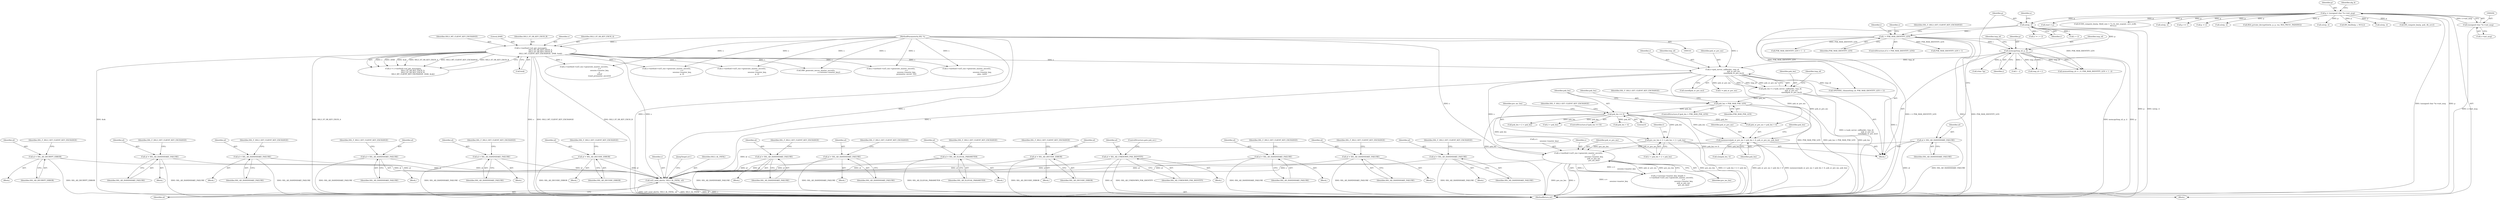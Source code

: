 digraph "0_openssl_3c66a669dfc7b3792f7af0758ea26fe8502ce70c@API" {
"1002138" [label="(Call,ssl3_send_alert(s, SSL3_AL_FATAL, al))"];
"1001616" [label="(Call,s->psk_server_callback(s, tmp_id,\n                                         psk_or_pre_ms,\n                                         sizeof(psk_or_pre_ms)))"];
"1000186" [label="(Call,s->method->ssl_get_message(s,\n                                   SSL3_ST_SR_KEY_EXCH_A,\n                                   SSL3_ST_SR_KEY_EXCH_B,\n                                   SSL3_MT_CLIENT_KEY_EXCHANGE, 2048, &ok))"];
"1000142" [label="(MethodParameterIn,SSL *s)"];
"1001600" [label="(Call,memcpy(tmp_id, p, i))"];
"1001566" [label="(Call,n2s(p, i))"];
"1000201" [label="(Call,p = (unsigned char *)s->init_msg)"];
"1000203" [label="(Call,(unsigned char *)s->init_msg)"];
"1001581" [label="(Call,i > PSK_MAX_IDENTITY_LEN)"];
"1001773" [label="(Call,s->method->ssl3_enc->generate_master_secret(s,\n                                                        s->\n                                                        session->master_key,\n                                                        psk_or_pre_ms,\n                                                        pre_ms_len))"];
"1001661" [label="(Call,memmove(psk_or_pre_ms + psk_len + 4, psk_or_pre_ms, psk_len))"];
"1001638" [label="(Call,psk_len == 0)"];
"1001628" [label="(Call,psk_len > PSK_MAX_PSK_LEN)"];
"1001614" [label="(Call,psk_len = s->psk_server_callback(s, tmp_id,\n                                         psk_or_pre_ms,\n                                         sizeof(psk_or_pre_ms)))"];
"1001649" [label="(Call,pre_ms_len = 2 + psk_len + 2 + psk_len)"];
"1000368" [label="(Call,al = SSL_AD_DECRYPT_ERROR)"];
"1000708" [label="(Call,al = SSL_AD_HANDSHAKE_FAILURE)"];
"1000659" [label="(Call,al = SSL_AD_HANDSHAKE_FAILURE)"];
"1000264" [label="(Call,al = SSL_AD_HANDSHAKE_FAILURE)"];
"1002128" [label="(Call,al = SSL_AD_HANDSHAKE_FAILURE)"];
"1001563" [label="(Call,al = SSL_AD_HANDSHAKE_FAILURE)"];
"1001815" [label="(Call,al = SSL_AD_DECODE_ERROR)"];
"1001380" [label="(Call,al = SSL_AD_HANDSHAKE_FAILURE)"];
"1000633" [label="(Call,al = SSL_AD_HANDSHAKE_FAILURE)"];
"1001861" [label="(Call,al = SSL_AD_ILLEGAL_PARAMETER)"];
"1000348" [label="(Call,al = SSL_AD_DECODE_ERROR)"];
"1001645" [label="(Call,al = SSL_AD_UNKNOWN_PSK_IDENTITY)"];
"1000303" [label="(Call,al = SSL_AD_HANDSHAKE_FAILURE)"];
"1001355" [label="(Call,al = SSL_AD_HANDSHAKE_FAILURE)"];
"1000542" [label="(Call,al = SSL_AD_HANDSHAKE_FAILURE)"];
"1001669" [label="(Call,s2n(psk_len, t))"];
"1002056" [label="(Call,start = p)"];
"1001566" [label="(Call,n2s(p, i))"];
"1000541" [label="(Block,)"];
"1001379" [label="(Block,)"];
"1001775" [label="(Call,s->\n                                                        session->master_key)"];
"1001355" [label="(Call,al = SSL_AD_HANDSHAKE_FAILURE)"];
"1001817" [label="(Identifier,SSL_AD_DECODE_ERROR)"];
"1001381" [label="(Identifier,al)"];
"1000494" [label="(Call,s->method->ssl3_enc->generate_master_secret(s,\n                                                        s->\n                                                        session->master_key,\n                                                        p,\n                                                        sizeof\n                                                        (rand_premaster_secret)))"];
"1000660" [label="(Identifier,al)"];
"1000347" [label="(Block,)"];
"1001544" [label="(Block,)"];
"1000659" [label="(Call,al = SSL_AD_HANDSHAKE_FAILURE)"];
"1000266" [label="(Identifier,SSL_AD_HANDSHAKE_FAILURE)"];
"1001816" [label="(Identifier,al)"];
"1001571" [label="(Identifier,n)"];
"1001475" [label="(Call,ECDH_compute_key(p, (field_size + 7) / 8, clnt_ecpoint, srvr_ecdh,\n                             NULL))"];
"1001862" [label="(Identifier,al)"];
"1001615" [label="(Identifier,psk_len)"];
"1000348" [label="(Call,al = SSL_AD_DECODE_ERROR)"];
"1001601" [label="(Identifier,tmp_id)"];
"1001661" [label="(Call,memmove(psk_or_pre_ms + psk_len + 4, psk_or_pre_ms, psk_len))"];
"1001640" [label="(Literal,0)"];
"1000544" [label="(Identifier,SSL_AD_HANDSHAKE_FAILURE)"];
"1002129" [label="(Identifier,al)"];
"1000543" [label="(Identifier,al)"];
"1002140" [label="(Identifier,SSL3_AL_FATAL)"];
"1001570" [label="(Call,n != i + 2)"];
"1000709" [label="(Identifier,al)"];
"1001647" [label="(Identifier,SSL_AD_UNKNOWN_PSK_IDENTITY)"];
"1001645" [label="(Call,al = SSL_AD_UNKNOWN_PSK_IDENTITY)"];
"1001616" [label="(Call,s->psk_server_callback(s, tmp_id,\n                                         psk_or_pre_ms,\n                                         sizeof(psk_or_pre_ms)))"];
"1001670" [label="(Identifier,psk_len)"];
"1000661" [label="(Identifier,SSL_AD_HANDSHAKE_FAILURE)"];
"1001767" [label="(Call,s->session->master_key_length =\n            s->method->ssl3_enc->generate_master_secret(s,\n                                                        s->\n                                                        session->master_key,\n                                                        psk_or_pre_ms,\n                                                        pre_ms_len))"];
"1001614" [label="(Call,psk_len = s->psk_server_callback(s, tmp_id,\n                                         psk_or_pre_ms,\n                                         sizeof(psk_or_pre_ms)))"];
"1000188" [label="(Identifier,SSL3_ST_SR_KEY_EXCH_A)"];
"1001582" [label="(Identifier,i)"];
"1001354" [label="(Block,)"];
"1001628" [label="(Call,psk_len > PSK_MAX_PSK_LEN)"];
"1000370" [label="(Identifier,SSL_AD_DECRYPT_ERROR)"];
"1001653" [label="(Call,psk_len + 2 + psk_len)"];
"1002132" [label="(Identifier,SSL_F_SSL3_GET_CLIENT_KEY_EXCHANGE)"];
"1000305" [label="(Identifier,SSL_AD_HANDSHAKE_FAILURE)"];
"1001563" [label="(Call,al = SSL_AD_HANDSHAKE_FAILURE)"];
"1001655" [label="(Call,2 + psk_len)"];
"1001622" [label="(Call,OPENSSL_cleanse(tmp_id, PSK_MAX_IDENTITY_LEN + 1))"];
"1001624" [label="(Call,PSK_MAX_IDENTITY_LEN + 1)"];
"1001629" [label="(Identifier,psk_len)"];
"1001620" [label="(Call,sizeof(psk_or_pre_ms))"];
"1001819" [label="(Identifier,SSL_F_SSL3_GET_CLIENT_KEY_EXCHANGE)"];
"1001606" [label="(Identifier,tmp_id)"];
"1000635" [label="(Identifier,SSL_AD_HANDSHAKE_FAILURE)"];
"1000303" [label="(Call,al = SSL_AD_HANDSHAKE_FAILURE)"];
"1001568" [label="(Identifier,i)"];
"1001774" [label="(Identifier,s)"];
"1000712" [label="(Identifier,SSL_F_SSL3_GET_CLIENT_KEY_EXCHANGE)"];
"1000205" [label="(Call,s->init_msg)"];
"1001638" [label="(Call,psk_len == 0)"];
"1000203" [label="(Call,(unsigned char *)s->init_msg)"];
"1002130" [label="(Identifier,SSL_AD_HANDSHAKE_FAILURE)"];
"1000352" [label="(Identifier,SSL_F_SSL3_GET_CLIENT_KEY_EXCHANGE)"];
"1001600" [label="(Call,memcpy(tmp_id, p, i))"];
"1001581" [label="(Call,i > PSK_MAX_IDENTITY_LEN)"];
"1000634" [label="(Identifier,al)"];
"1001668" [label="(Identifier,psk_len)"];
"1002128" [label="(Call,al = SSL_AD_HANDSHAKE_FAILURE)"];
"1000264" [label="(Call,al = SSL_AD_HANDSHAKE_FAILURE)"];
"1000190" [label="(Identifier,SSL3_MT_CLIENT_KEY_EXCHANGE)"];
"1001815" [label="(Call,al = SSL_AD_DECODE_ERROR)"];
"1001572" [label="(Call,i + 2)"];
"1000633" [label="(Call,al = SSL_AD_HANDSHAKE_FAILURE)"];
"1000788" [label="(Call,s->method->ssl3_enc->generate_master_secret(s,\n                                                        s->\n                                                        session->master_key,\n                                                        p, i))"];
"1000710" [label="(Identifier,SSL_AD_HANDSHAKE_FAILURE)"];
"1000202" [label="(Identifier,p)"];
"1000304" [label="(Identifier,al)"];
"1000143" [label="(Block,)"];
"1000302" [label="(Block,)"];
"1001618" [label="(Identifier,tmp_id)"];
"1001382" [label="(Identifier,SSL_AD_HANDSHAKE_FAILURE)"];
"1001863" [label="(Identifier,SSL_AD_ILLEGAL_PARAMETER)"];
"1001567" [label="(Identifier,p)"];
"1001525" [label="(Call,s->method->ssl3_enc->generate_master_secret(s,\n                                                        s->\n                                                        session->master_key,\n                                                        p, i))"];
"1001633" [label="(Identifier,SSL_F_SSL3_GET_CLIENT_KEY_EXCHANGE)"];
"1000184" [label="(Call,n = s->method->ssl_get_message(s,\n                                   SSL3_ST_SR_KEY_EXCH_A,\n                                   SSL3_ST_SR_KEY_EXCH_B,\n                                   SSL3_MT_CLIENT_KEY_EXCHANGE, 2048, &ok))"];
"1001380" [label="(Call,al = SSL_AD_HANDSHAKE_FAILURE)"];
"1001649" [label="(Call,pre_ms_len = 2 + psk_len + 2 + psk_len)"];
"1000367" [label="(Block,)"];
"1001780" [label="(Identifier,psk_or_pre_ms)"];
"1000708" [label="(Call,al = SSL_AD_HANDSHAKE_FAILURE)"];
"1000268" [label="(Identifier,SSL_F_SSL3_GET_CLIENT_KEY_EXCHANGE)"];
"1000532" [label="(Call,n2s(p, i))"];
"1000191" [label="(Literal,2048)"];
"1002139" [label="(Identifier,s)"];
"1001643" [label="(Identifier,SSL_F_SSL3_GET_CLIENT_KEY_EXCHANGE)"];
"1001814" [label="(Block,)"];
"1001865" [label="(Identifier,SSL_F_SSL3_GET_CLIENT_KEY_EXCHANGE)"];
"1001641" [label="(Block,)"];
"1001646" [label="(Identifier,al)"];
"1001423" [label="(Call,p += 1)"];
"1000575" [label="(Call,p -= 2)"];
"1002083" [label="(Call,s->method->ssl3_enc->generate_master_secret(s,\n                                                        s->\n                                                        session->master_key,\n                                                        premaster_secret, 32))"];
"1000307" [label="(Identifier,SSL_F_SSL3_GET_CLIENT_KEY_EXCHANGE)"];
"1002138" [label="(Call,ssl3_send_alert(s, SSL3_AL_FATAL, al))"];
"1000847" [label="(Call,n2s(p, i))"];
"1001619" [label="(Identifier,psk_or_pre_ms)"];
"1000658" [label="(Block,)"];
"1001648" [label="(ControlStructure,goto psk_err;)"];
"1001609" [label="(Call,PSK_MAX_IDENTITY_LEN + 1 - i)"];
"1000192" [label="(Call,&ok)"];
"1000542" [label="(Call,al = SSL_AD_HANDSHAKE_FAILURE)"];
"1001565" [label="(Identifier,SSL_AD_HANDSHAKE_FAILURE)"];
"1000632" [label="(Block,)"];
"1000385" [label="(Call,RSA_private_decrypt((int)n, p, p, rsa, RSA_PKCS1_PADDING))"];
"1001627" [label="(ControlStructure,if (psk_len > PSK_MAX_PSK_LEN))"];
"1000546" [label="(Identifier,SSL_F_SSL3_GET_CLIENT_KEY_EXCHANGE)"];
"1002163" [label="(MethodReturn,int)"];
"1001658" [label="(Call,t = psk_or_pre_ms)"];
"1002142" [label="(JumpTarget,err:)"];
"1001592" [label="(Identifier,s)"];
"1000186" [label="(Call,s->method->ssl_get_message(s,\n                                   SSL3_ST_SR_KEY_EXCH_A,\n                                   SSL3_ST_SR_KEY_EXCH_B,\n                                   SSL3_MT_CLIENT_KEY_EXCHANGE, 2048, &ok))"];
"1001915" [label="(Call,SRP_generate_server_master_secret(s,\n                                               s->session->master_key))"];
"1002141" [label="(Identifier,al)"];
"1001384" [label="(Identifier,SSL_F_SSL3_GET_CLIENT_KEY_EXCHANGE)"];
"1000330" [label="(Call,n2s(p, i))"];
"1001194" [label="(Call,s->method->ssl3_enc->generate_master_secret(s,\n                                                        s->\n                                                        session->master_key,\n                                                        pms, outl))"];
"1000368" [label="(Call,al = SSL_AD_DECRYPT_ERROR)"];
"1001602" [label="(Identifier,p)"];
"1001604" [label="(Call,memset(tmp_id + i, 0, PSK_MAX_IDENTITY_LEN + 1 - i))"];
"1000265" [label="(Identifier,al)"];
"1001667" [label="(Identifier,psk_or_pre_ms)"];
"1000350" [label="(Identifier,SSL_AD_DECODE_ERROR)"];
"1000201" [label="(Call,p = (unsigned char *)s->init_msg)"];
"1001605" [label="(Call,tmp_id + i)"];
"1000725" [label="(Call,BN_bin2bn(p, i, NULL))"];
"1000189" [label="(Identifier,SSL3_ST_SR_KEY_EXCH_B)"];
"1001637" [label="(ControlStructure,if (psk_len == 0))"];
"1001623" [label="(Identifier,tmp_id)"];
"1001861" [label="(Call,al = SSL_AD_ILLEGAL_PARAMETER)"];
"1002127" [label="(Block,)"];
"1000349" [label="(Identifier,al)"];
"1000637" [label="(Identifier,SSL_F_SSL3_GET_CLIENT_KEY_EXCHANGE)"];
"1001703" [label="(Call,(char *)p)"];
"1001802" [label="(Call,n2s(p, i))"];
"1000707" [label="(Block,)"];
"1001650" [label="(Identifier,pre_ms_len)"];
"1001639" [label="(Identifier,psk_len)"];
"1000263" [label="(Block,)"];
"1001564" [label="(Identifier,al)"];
"1001356" [label="(Identifier,al)"];
"1000187" [label="(Identifier,s)"];
"1001860" [label="(Block,)"];
"1001586" [label="(Identifier,SSL_F_SSL3_GET_CLIENT_KEY_EXCHANGE)"];
"1001603" [label="(Identifier,i)"];
"1000209" [label="(Identifier,alg_k)"];
"1001662" [label="(Call,psk_or_pre_ms + psk_len + 4)"];
"1000369" [label="(Identifier,al)"];
"1001611" [label="(Call,1 - i)"];
"1001664" [label="(Call,psk_len + 4)"];
"1000663" [label="(Identifier,SSL_F_SSL3_GET_CLIENT_KEY_EXCHANGE)"];
"1000372" [label="(Identifier,SSL_F_SSL3_GET_CLIENT_KEY_EXCHANGE)"];
"1001359" [label="(Identifier,SSL_F_SSL3_GET_CLIENT_KEY_EXCHANGE)"];
"1000142" [label="(MethodParameterIn,SSL *s)"];
"1001617" [label="(Identifier,s)"];
"1001651" [label="(Call,2 + psk_len + 2 + psk_len)"];
"1001659" [label="(Identifier,t)"];
"1001630" [label="(Identifier,PSK_MAX_PSK_LEN)"];
"1001583" [label="(Identifier,PSK_MAX_IDENTITY_LEN)"];
"1001781" [label="(Identifier,pre_ms_len)"];
"1000740" [label="(Call,DH_compute_key(p, pub, dh_srvr))"];
"1001580" [label="(ControlStructure,if (i > PSK_MAX_IDENTITY_LEN))"];
"1001773" [label="(Call,s->method->ssl3_enc->generate_master_secret(s,\n                                                        s->\n                                                        session->master_key,\n                                                        psk_or_pre_ms,\n                                                        pre_ms_len))"];
"1001357" [label="(Identifier,SSL_AD_HANDSHAKE_FAILURE)"];
"1002138" -> "1000143"  [label="AST: "];
"1002138" -> "1002141"  [label="CFG: "];
"1002139" -> "1002138"  [label="AST: "];
"1002140" -> "1002138"  [label="AST: "];
"1002141" -> "1002138"  [label="AST: "];
"1002142" -> "1002138"  [label="CFG: "];
"1002138" -> "1002163"  [label="DDG: SSL3_AL_FATAL"];
"1002138" -> "1002163"  [label="DDG: al"];
"1002138" -> "1002163"  [label="DDG: s"];
"1002138" -> "1002163"  [label="DDG: ssl3_send_alert(s, SSL3_AL_FATAL, al)"];
"1001616" -> "1002138"  [label="DDG: s"];
"1001773" -> "1002138"  [label="DDG: s"];
"1000186" -> "1002138"  [label="DDG: s"];
"1000142" -> "1002138"  [label="DDG: s"];
"1000368" -> "1002138"  [label="DDG: al"];
"1000708" -> "1002138"  [label="DDG: al"];
"1000659" -> "1002138"  [label="DDG: al"];
"1000264" -> "1002138"  [label="DDG: al"];
"1002128" -> "1002138"  [label="DDG: al"];
"1001563" -> "1002138"  [label="DDG: al"];
"1001815" -> "1002138"  [label="DDG: al"];
"1001380" -> "1002138"  [label="DDG: al"];
"1000633" -> "1002138"  [label="DDG: al"];
"1001861" -> "1002138"  [label="DDG: al"];
"1000348" -> "1002138"  [label="DDG: al"];
"1001645" -> "1002138"  [label="DDG: al"];
"1000303" -> "1002138"  [label="DDG: al"];
"1001355" -> "1002138"  [label="DDG: al"];
"1000542" -> "1002138"  [label="DDG: al"];
"1001616" -> "1001614"  [label="AST: "];
"1001616" -> "1001620"  [label="CFG: "];
"1001617" -> "1001616"  [label="AST: "];
"1001618" -> "1001616"  [label="AST: "];
"1001619" -> "1001616"  [label="AST: "];
"1001620" -> "1001616"  [label="AST: "];
"1001614" -> "1001616"  [label="CFG: "];
"1001616" -> "1002163"  [label="DDG: s"];
"1001616" -> "1001614"  [label="DDG: s"];
"1001616" -> "1001614"  [label="DDG: tmp_id"];
"1001616" -> "1001614"  [label="DDG: psk_or_pre_ms"];
"1000186" -> "1001616"  [label="DDG: s"];
"1000142" -> "1001616"  [label="DDG: s"];
"1001600" -> "1001616"  [label="DDG: tmp_id"];
"1001616" -> "1001622"  [label="DDG: tmp_id"];
"1001616" -> "1001658"  [label="DDG: psk_or_pre_ms"];
"1001616" -> "1001661"  [label="DDG: psk_or_pre_ms"];
"1001616" -> "1001662"  [label="DDG: psk_or_pre_ms"];
"1001616" -> "1001773"  [label="DDG: s"];
"1000186" -> "1000184"  [label="AST: "];
"1000186" -> "1000192"  [label="CFG: "];
"1000187" -> "1000186"  [label="AST: "];
"1000188" -> "1000186"  [label="AST: "];
"1000189" -> "1000186"  [label="AST: "];
"1000190" -> "1000186"  [label="AST: "];
"1000191" -> "1000186"  [label="AST: "];
"1000192" -> "1000186"  [label="AST: "];
"1000184" -> "1000186"  [label="CFG: "];
"1000186" -> "1002163"  [label="DDG: SSL3_ST_SR_KEY_EXCH_A"];
"1000186" -> "1002163"  [label="DDG: s"];
"1000186" -> "1002163"  [label="DDG: SSL3_MT_CLIENT_KEY_EXCHANGE"];
"1000186" -> "1002163"  [label="DDG: SSL3_ST_SR_KEY_EXCH_B"];
"1000186" -> "1002163"  [label="DDG: &ok"];
"1000186" -> "1000184"  [label="DDG: s"];
"1000186" -> "1000184"  [label="DDG: 2048"];
"1000186" -> "1000184"  [label="DDG: &ok"];
"1000186" -> "1000184"  [label="DDG: SSL3_ST_SR_KEY_EXCH_A"];
"1000186" -> "1000184"  [label="DDG: SSL3_MT_CLIENT_KEY_EXCHANGE"];
"1000186" -> "1000184"  [label="DDG: SSL3_ST_SR_KEY_EXCH_B"];
"1000142" -> "1000186"  [label="DDG: s"];
"1000186" -> "1000494"  [label="DDG: s"];
"1000186" -> "1000788"  [label="DDG: s"];
"1000186" -> "1001194"  [label="DDG: s"];
"1000186" -> "1001525"  [label="DDG: s"];
"1000186" -> "1001915"  [label="DDG: s"];
"1000186" -> "1002083"  [label="DDG: s"];
"1000142" -> "1000141"  [label="AST: "];
"1000142" -> "1002163"  [label="DDG: s"];
"1000142" -> "1000494"  [label="DDG: s"];
"1000142" -> "1000788"  [label="DDG: s"];
"1000142" -> "1001194"  [label="DDG: s"];
"1000142" -> "1001525"  [label="DDG: s"];
"1000142" -> "1001773"  [label="DDG: s"];
"1000142" -> "1001915"  [label="DDG: s"];
"1000142" -> "1002083"  [label="DDG: s"];
"1001600" -> "1001544"  [label="AST: "];
"1001600" -> "1001603"  [label="CFG: "];
"1001601" -> "1001600"  [label="AST: "];
"1001602" -> "1001600"  [label="AST: "];
"1001603" -> "1001600"  [label="AST: "];
"1001606" -> "1001600"  [label="CFG: "];
"1001600" -> "1002163"  [label="DDG: memcpy(tmp_id, p, i)"];
"1001600" -> "1002163"  [label="DDG: p"];
"1001566" -> "1001600"  [label="DDG: p"];
"1001581" -> "1001600"  [label="DDG: i"];
"1001600" -> "1001604"  [label="DDG: tmp_id"];
"1001600" -> "1001604"  [label="DDG: i"];
"1001600" -> "1001605"  [label="DDG: tmp_id"];
"1001600" -> "1001605"  [label="DDG: i"];
"1001600" -> "1001611"  [label="DDG: i"];
"1001600" -> "1001703"  [label="DDG: p"];
"1001566" -> "1001544"  [label="AST: "];
"1001566" -> "1001568"  [label="CFG: "];
"1001567" -> "1001566"  [label="AST: "];
"1001568" -> "1001566"  [label="AST: "];
"1001571" -> "1001566"  [label="CFG: "];
"1001566" -> "1002163"  [label="DDG: p"];
"1001566" -> "1002163"  [label="DDG: n2s(p, i)"];
"1000201" -> "1001566"  [label="DDG: p"];
"1001566" -> "1001570"  [label="DDG: i"];
"1001566" -> "1001572"  [label="DDG: i"];
"1001566" -> "1001581"  [label="DDG: i"];
"1000201" -> "1000143"  [label="AST: "];
"1000201" -> "1000203"  [label="CFG: "];
"1000202" -> "1000201"  [label="AST: "];
"1000203" -> "1000201"  [label="AST: "];
"1000209" -> "1000201"  [label="CFG: "];
"1000201" -> "1002163"  [label="DDG: (unsigned char *)s->init_msg"];
"1000201" -> "1002163"  [label="DDG: p"];
"1000203" -> "1000201"  [label="DDG: s->init_msg"];
"1000201" -> "1000330"  [label="DDG: p"];
"1000201" -> "1000385"  [label="DDG: p"];
"1000201" -> "1000532"  [label="DDG: p"];
"1000201" -> "1000575"  [label="DDG: p"];
"1000201" -> "1000725"  [label="DDG: p"];
"1000201" -> "1000740"  [label="DDG: p"];
"1000201" -> "1000847"  [label="DDG: p"];
"1000201" -> "1001423"  [label="DDG: p"];
"1000201" -> "1001475"  [label="DDG: p"];
"1000201" -> "1001802"  [label="DDG: p"];
"1000201" -> "1002056"  [label="DDG: p"];
"1000203" -> "1000205"  [label="CFG: "];
"1000204" -> "1000203"  [label="AST: "];
"1000205" -> "1000203"  [label="AST: "];
"1000203" -> "1002163"  [label="DDG: s->init_msg"];
"1001581" -> "1001580"  [label="AST: "];
"1001581" -> "1001583"  [label="CFG: "];
"1001582" -> "1001581"  [label="AST: "];
"1001583" -> "1001581"  [label="AST: "];
"1001586" -> "1001581"  [label="CFG: "];
"1001592" -> "1001581"  [label="CFG: "];
"1001581" -> "1002163"  [label="DDG: i"];
"1001581" -> "1002163"  [label="DDG: PSK_MAX_IDENTITY_LEN"];
"1001581" -> "1002163"  [label="DDG: i > PSK_MAX_IDENTITY_LEN"];
"1001581" -> "1001604"  [label="DDG: PSK_MAX_IDENTITY_LEN"];
"1001581" -> "1001609"  [label="DDG: PSK_MAX_IDENTITY_LEN"];
"1001581" -> "1001622"  [label="DDG: PSK_MAX_IDENTITY_LEN"];
"1001581" -> "1001624"  [label="DDG: PSK_MAX_IDENTITY_LEN"];
"1001773" -> "1001767"  [label="AST: "];
"1001773" -> "1001781"  [label="CFG: "];
"1001774" -> "1001773"  [label="AST: "];
"1001775" -> "1001773"  [label="AST: "];
"1001780" -> "1001773"  [label="AST: "];
"1001781" -> "1001773"  [label="AST: "];
"1001767" -> "1001773"  [label="CFG: "];
"1001773" -> "1002163"  [label="DDG: pre_ms_len"];
"1001773" -> "1002163"  [label="DDG: s"];
"1001773" -> "1002163"  [label="DDG: s->\n                                                        session->master_key"];
"1001773" -> "1001767"  [label="DDG: s"];
"1001773" -> "1001767"  [label="DDG: s->\n                                                        session->master_key"];
"1001773" -> "1001767"  [label="DDG: psk_or_pre_ms"];
"1001773" -> "1001767"  [label="DDG: pre_ms_len"];
"1001661" -> "1001773"  [label="DDG: psk_or_pre_ms"];
"1001649" -> "1001773"  [label="DDG: pre_ms_len"];
"1001661" -> "1001544"  [label="AST: "];
"1001661" -> "1001668"  [label="CFG: "];
"1001662" -> "1001661"  [label="AST: "];
"1001667" -> "1001661"  [label="AST: "];
"1001668" -> "1001661"  [label="AST: "];
"1001670" -> "1001661"  [label="CFG: "];
"1001661" -> "1002163"  [label="DDG: psk_or_pre_ms + psk_len + 4"];
"1001661" -> "1002163"  [label="DDG: memmove(psk_or_pre_ms + psk_len + 4, psk_or_pre_ms, psk_len)"];
"1001638" -> "1001661"  [label="DDG: psk_len"];
"1001661" -> "1001669"  [label="DDG: psk_len"];
"1001638" -> "1001637"  [label="AST: "];
"1001638" -> "1001640"  [label="CFG: "];
"1001639" -> "1001638"  [label="AST: "];
"1001640" -> "1001638"  [label="AST: "];
"1001643" -> "1001638"  [label="CFG: "];
"1001650" -> "1001638"  [label="CFG: "];
"1001638" -> "1002163"  [label="DDG: psk_len == 0"];
"1001638" -> "1002163"  [label="DDG: psk_len"];
"1001628" -> "1001638"  [label="DDG: psk_len"];
"1001638" -> "1001649"  [label="DDG: psk_len"];
"1001638" -> "1001651"  [label="DDG: psk_len"];
"1001638" -> "1001653"  [label="DDG: psk_len"];
"1001638" -> "1001655"  [label="DDG: psk_len"];
"1001638" -> "1001662"  [label="DDG: psk_len"];
"1001638" -> "1001664"  [label="DDG: psk_len"];
"1001628" -> "1001627"  [label="AST: "];
"1001628" -> "1001630"  [label="CFG: "];
"1001629" -> "1001628"  [label="AST: "];
"1001630" -> "1001628"  [label="AST: "];
"1001633" -> "1001628"  [label="CFG: "];
"1001639" -> "1001628"  [label="CFG: "];
"1001628" -> "1002163"  [label="DDG: psk_len > PSK_MAX_PSK_LEN"];
"1001628" -> "1002163"  [label="DDG: psk_len"];
"1001628" -> "1002163"  [label="DDG: PSK_MAX_PSK_LEN"];
"1001614" -> "1001628"  [label="DDG: psk_len"];
"1001614" -> "1001544"  [label="AST: "];
"1001615" -> "1001614"  [label="AST: "];
"1001623" -> "1001614"  [label="CFG: "];
"1001614" -> "1002163"  [label="DDG: s->psk_server_callback(s, tmp_id,\n                                         psk_or_pre_ms,\n                                         sizeof(psk_or_pre_ms))"];
"1001649" -> "1001544"  [label="AST: "];
"1001649" -> "1001651"  [label="CFG: "];
"1001650" -> "1001649"  [label="AST: "];
"1001651" -> "1001649"  [label="AST: "];
"1001659" -> "1001649"  [label="CFG: "];
"1001649" -> "1002163"  [label="DDG: 2 + psk_len + 2 + psk_len"];
"1001649" -> "1002163"  [label="DDG: pre_ms_len"];
"1000368" -> "1000367"  [label="AST: "];
"1000368" -> "1000370"  [label="CFG: "];
"1000369" -> "1000368"  [label="AST: "];
"1000370" -> "1000368"  [label="AST: "];
"1000372" -> "1000368"  [label="CFG: "];
"1000368" -> "1002163"  [label="DDG: SSL_AD_DECRYPT_ERROR"];
"1000708" -> "1000707"  [label="AST: "];
"1000708" -> "1000710"  [label="CFG: "];
"1000709" -> "1000708"  [label="AST: "];
"1000710" -> "1000708"  [label="AST: "];
"1000712" -> "1000708"  [label="CFG: "];
"1000708" -> "1002163"  [label="DDG: SSL_AD_HANDSHAKE_FAILURE"];
"1000659" -> "1000658"  [label="AST: "];
"1000659" -> "1000661"  [label="CFG: "];
"1000660" -> "1000659"  [label="AST: "];
"1000661" -> "1000659"  [label="AST: "];
"1000663" -> "1000659"  [label="CFG: "];
"1000659" -> "1002163"  [label="DDG: SSL_AD_HANDSHAKE_FAILURE"];
"1000264" -> "1000263"  [label="AST: "];
"1000264" -> "1000266"  [label="CFG: "];
"1000265" -> "1000264"  [label="AST: "];
"1000266" -> "1000264"  [label="AST: "];
"1000268" -> "1000264"  [label="CFG: "];
"1000264" -> "1002163"  [label="DDG: SSL_AD_HANDSHAKE_FAILURE"];
"1002128" -> "1002127"  [label="AST: "];
"1002128" -> "1002130"  [label="CFG: "];
"1002129" -> "1002128"  [label="AST: "];
"1002130" -> "1002128"  [label="AST: "];
"1002132" -> "1002128"  [label="CFG: "];
"1002128" -> "1002163"  [label="DDG: SSL_AD_HANDSHAKE_FAILURE"];
"1001563" -> "1001544"  [label="AST: "];
"1001563" -> "1001565"  [label="CFG: "];
"1001564" -> "1001563"  [label="AST: "];
"1001565" -> "1001563"  [label="AST: "];
"1001567" -> "1001563"  [label="CFG: "];
"1001563" -> "1002163"  [label="DDG: SSL_AD_HANDSHAKE_FAILURE"];
"1001563" -> "1002163"  [label="DDG: al"];
"1001815" -> "1001814"  [label="AST: "];
"1001815" -> "1001817"  [label="CFG: "];
"1001816" -> "1001815"  [label="AST: "];
"1001817" -> "1001815"  [label="AST: "];
"1001819" -> "1001815"  [label="CFG: "];
"1001815" -> "1002163"  [label="DDG: SSL_AD_DECODE_ERROR"];
"1001380" -> "1001379"  [label="AST: "];
"1001380" -> "1001382"  [label="CFG: "];
"1001381" -> "1001380"  [label="AST: "];
"1001382" -> "1001380"  [label="AST: "];
"1001384" -> "1001380"  [label="CFG: "];
"1001380" -> "1002163"  [label="DDG: SSL_AD_HANDSHAKE_FAILURE"];
"1000633" -> "1000632"  [label="AST: "];
"1000633" -> "1000635"  [label="CFG: "];
"1000634" -> "1000633"  [label="AST: "];
"1000635" -> "1000633"  [label="AST: "];
"1000637" -> "1000633"  [label="CFG: "];
"1000633" -> "1002163"  [label="DDG: SSL_AD_HANDSHAKE_FAILURE"];
"1001861" -> "1001860"  [label="AST: "];
"1001861" -> "1001863"  [label="CFG: "];
"1001862" -> "1001861"  [label="AST: "];
"1001863" -> "1001861"  [label="AST: "];
"1001865" -> "1001861"  [label="CFG: "];
"1001861" -> "1002163"  [label="DDG: SSL_AD_ILLEGAL_PARAMETER"];
"1000348" -> "1000347"  [label="AST: "];
"1000348" -> "1000350"  [label="CFG: "];
"1000349" -> "1000348"  [label="AST: "];
"1000350" -> "1000348"  [label="AST: "];
"1000352" -> "1000348"  [label="CFG: "];
"1000348" -> "1002163"  [label="DDG: SSL_AD_DECODE_ERROR"];
"1001645" -> "1001641"  [label="AST: "];
"1001645" -> "1001647"  [label="CFG: "];
"1001646" -> "1001645"  [label="AST: "];
"1001647" -> "1001645"  [label="AST: "];
"1001648" -> "1001645"  [label="CFG: "];
"1001645" -> "1002163"  [label="DDG: al"];
"1001645" -> "1002163"  [label="DDG: SSL_AD_UNKNOWN_PSK_IDENTITY"];
"1000303" -> "1000302"  [label="AST: "];
"1000303" -> "1000305"  [label="CFG: "];
"1000304" -> "1000303"  [label="AST: "];
"1000305" -> "1000303"  [label="AST: "];
"1000307" -> "1000303"  [label="CFG: "];
"1000303" -> "1002163"  [label="DDG: SSL_AD_HANDSHAKE_FAILURE"];
"1001355" -> "1001354"  [label="AST: "];
"1001355" -> "1001357"  [label="CFG: "];
"1001356" -> "1001355"  [label="AST: "];
"1001357" -> "1001355"  [label="AST: "];
"1001359" -> "1001355"  [label="CFG: "];
"1001355" -> "1002163"  [label="DDG: SSL_AD_HANDSHAKE_FAILURE"];
"1000542" -> "1000541"  [label="AST: "];
"1000542" -> "1000544"  [label="CFG: "];
"1000543" -> "1000542"  [label="AST: "];
"1000544" -> "1000542"  [label="AST: "];
"1000546" -> "1000542"  [label="CFG: "];
"1000542" -> "1002163"  [label="DDG: SSL_AD_HANDSHAKE_FAILURE"];
}
